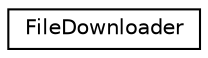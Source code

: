 digraph "Graphical Class Hierarchy"
{
  edge [fontname="Helvetica",fontsize="10",labelfontname="Helvetica",labelfontsize="10"];
  node [fontname="Helvetica",fontsize="10",shape=record];
  rankdir="LR";
  Node0 [label="FileDownloader",height=0.2,width=0.4,color="black", fillcolor="white", style="filled",URL="$classFileDownloader.html"];
}
